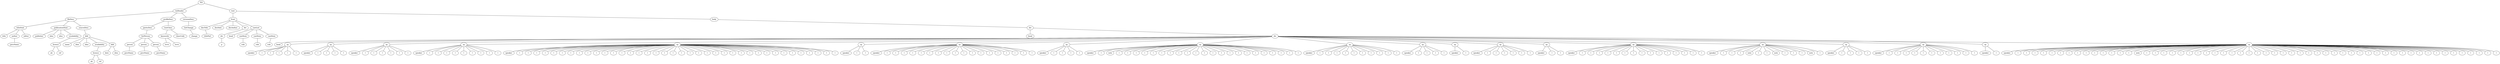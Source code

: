 graph Tree {
	"t0" [label = "TEI"];
	"t1" [label = "teiHeader"];
	"t2" [label = "fileDesc"];
	"t3" [label = "titleStmt"];
	"t4" [label = "title"];
	"t5" [label = "author"];
	"t6" [label = "persName"];
	"t7" [label = "editor"];
	"t8" [label = "publicationStmt"];
	"t9" [label = "publisher"];
	"t10" [label = "idno"];
	"t11" [label = "idno"];
	"t12" [label = "availability"];
	"t13" [label = "licence"];
	"t14" [label = "ab"];
	"t15" [label = "ref"];
	"t16" [label = "sourceDesc"];
	"t17" [label = "bibl"];
	"t18" [label = "name"];
	"t19" [label = "idno"];
	"t20" [label = "idno"];
	"t21" [label = "availability"];
	"t22" [label = "licence"];
	"t23" [label = "ab"];
	"t24" [label = "ref"];
	"t25" [label = "bibl"];
	"t26" [label = "date"];
	"t27" [label = "idno"];
	"t28" [label = "profileDesc"];
	"t29" [label = "particDesc"];
	"t30" [label = "listPerson"];
	"t31" [label = "person"];
	"t32" [label = "persName"];
	"t33" [label = "person"];
	"t34" [label = "persName"];
	"t35" [label = "person"];
	"t36" [label = "persName"];
	"t37" [label = "textClass"];
	"t38" [label = "keywords"];
	"t39" [label = "term"];
	"t40" [label = "term"];
	"t41" [label = "classCode"];
	"t42" [label = "revisionDesc"];
	"t43" [label = "listChange"];
	"t44" [label = "change"];
	"t45" [label = "text"];
	"t46" [label = "front"];
	"t47" [label = "docTitle"];
	"t48" [label = "titlePart"];
	"t49" [label = "docDate"];
	"t50" [label = "docAuthor"];
	"t51" [label = "div"];
	"t52" [label = "div"];
	"t53" [label = "p"];
	"t54" [label = "castList"];
	"t55" [label = "head"];
	"t56" [label = "castItem"];
	"t57" [label = "role"];
	"t58" [label = "castItem"];
	"t59" [label = "role"];
	"t60" [label = "castItem"];
	"t61" [label = "role"];
	"t62" [label = "body"];
	"t63" [label = "div"];
	"t64" [label = "head"];
	"t65" [label = "div"];
	"t66" [label = "head"];
	"t67" [label = "sp"];
	"t68" [label = "speaker"];
	"t69" [label = "l"];
	"t70" [label = "l"];
	"t71" [label = "l"];
	"t72" [label = "l"];
	"t73" [label = "l"];
	"t74" [label = "sp"];
	"t75" [label = "speaker"];
	"t76" [label = "l"];
	"t77" [label = "l"];
	"t78" [label = "l"];
	"t79" [label = "l"];
	"t80" [label = "sp"];
	"t81" [label = "speaker"];
	"t82" [label = "l"];
	"t83" [label = "l"];
	"t84" [label = "l"];
	"t85" [label = "l"];
	"t86" [label = "l"];
	"t87" [label = "l"];
	"t88" [label = "sp"];
	"t89" [label = "speaker"];
	"t90" [label = "l"];
	"t91" [label = "l"];
	"t92" [label = "l"];
	"t93" [label = "l"];
	"t94" [label = "l"];
	"t95" [label = "l"];
	"t96" [label = "l"];
	"t97" [label = "l"];
	"t98" [label = "l"];
	"t99" [label = "sp"];
	"t100" [label = "speaker"];
	"t101" [label = "l"];
	"t102" [label = "l"];
	"t103" [label = "l"];
	"t104" [label = "l"];
	"t105" [label = "l"];
	"t106" [label = "l"];
	"t107" [label = "l"];
	"t108" [label = "l"];
	"t109" [label = "l"];
	"t110" [label = "l"];
	"t111" [label = "l"];
	"t112" [label = "l"];
	"t113" [label = "l"];
	"t114" [label = "l"];
	"t115" [label = "l"];
	"t116" [label = "l"];
	"t117" [label = "l"];
	"t118" [label = "l"];
	"t119" [label = "l"];
	"t120" [label = "l"];
	"t121" [label = "l"];
	"t122" [label = "l"];
	"t123" [label = "l"];
	"t124" [label = "l"];
	"t125" [label = "l"];
	"t126" [label = "l"];
	"t127" [label = "l"];
	"t128" [label = "l"];
	"t129" [label = "l"];
	"t130" [label = "l"];
	"t131" [label = "l"];
	"t132" [label = "l"];
	"t133" [label = "l"];
	"t134" [label = "l"];
	"t135" [label = "l"];
	"t136" [label = "l"];
	"t137" [label = "l"];
	"t138" [label = "l"];
	"t139" [label = "sp"];
	"t140" [label = "speaker"];
	"t141" [label = "l"];
	"t142" [label = "l"];
	"t143" [label = "sp"];
	"t144" [label = "speaker"];
	"t145" [label = "l"];
	"t146" [label = "l"];
	"t147" [label = "l"];
	"t148" [label = "l"];
	"t149" [label = "l"];
	"t150" [label = "l"];
	"t151" [label = "l"];
	"t152" [label = "l"];
	"t153" [label = "l"];
	"t154" [label = "l"];
	"t155" [label = "l"];
	"t156" [label = "l"];
	"t157" [label = "l"];
	"t158" [label = "l"];
	"t159" [label = "l"];
	"t160" [label = "l"];
	"t161" [label = "l"];
	"t162" [label = "l"];
	"t163" [label = "sp"];
	"t164" [label = "speaker"];
	"t165" [label = "l"];
	"t166" [label = "l"];
	"t167" [label = "l"];
	"t168" [label = "l"];
	"t169" [label = "sp"];
	"t170" [label = "speaker"];
	"t171" [label = "l"];
	"t172" [label = "note"];
	"t173" [label = "l"];
	"t174" [label = "l"];
	"t175" [label = "l"];
	"t176" [label = "l"];
	"t177" [label = "l"];
	"t178" [label = "l"];
	"t179" [label = "l"];
	"t180" [label = "l"];
	"t181" [label = "l"];
	"t182" [label = "l"];
	"t183" [label = "l"];
	"t184" [label = "l"];
	"t185" [label = "l"];
	"t186" [label = "l"];
	"t187" [label = "l"];
	"t188" [label = "l"];
	"t189" [label = "l"];
	"t190" [label = "l"];
	"t191" [label = "l"];
	"t192" [label = "l"];
	"t193" [label = "l"];
	"t194" [label = "l"];
	"t195" [label = "sp"];
	"t196" [label = "speaker"];
	"t197" [label = "l"];
	"t198" [label = "l"];
	"t199" [label = "l"];
	"t200" [label = "l"];
	"t201" [label = "l"];
	"t202" [label = "l"];
	"t203" [label = "l"];
	"t204" [label = "l"];
	"t205" [label = "l"];
	"t206" [label = "l"];
	"t207" [label = "sp"];
	"t208" [label = "speaker"];
	"t209" [label = "l"];
	"t210" [label = "l"];
	"t211" [label = "l"];
	"t212" [label = "l"];
	"t213" [label = "sp"];
	"t214" [label = "speaker"];
	"t215" [label = "l"];
	"t216" [label = "sp"];
	"t217" [label = "speaker"];
	"t218" [label = "l"];
	"t219" [label = "l"];
	"t220" [label = "l"];
	"t221" [label = "l"];
	"t222" [label = "l"];
	"t223" [label = "l"];
	"t224" [label = "sp"];
	"t225" [label = "speaker"];
	"t226" [label = "l"];
	"t227" [label = "l"];
	"t228" [label = "sp"];
	"t229" [label = "speaker"];
	"t230" [label = "l"];
	"t231" [label = "l"];
	"t232" [label = "l"];
	"t233" [label = "l"];
	"t234" [label = "l"];
	"t235" [label = "l"];
	"t236" [label = "l"];
	"t237" [label = "l"];
	"t238" [label = "l"];
	"t239" [label = "l"];
	"t240" [label = "l"];
	"t241" [label = "l"];
	"t242" [label = "l"];
	"t243" [label = "l"];
	"t244" [label = "l"];
	"t245" [label = "sp"];
	"t246" [label = "speaker"];
	"t247" [label = "l"];
	"t248" [label = "l"];
	"t249" [label = "l"];
	"t250" [label = "note"];
	"t251" [label = "l"];
	"t252" [label = "l"];
	"t253" [label = "note"];
	"t254" [label = "l"];
	"t255" [label = "l"];
	"t256" [label = "l"];
	"t257" [label = "note"];
	"t258" [label = "l"];
	"t259" [label = "sp"];
	"t260" [label = "speaker"];
	"t261" [label = "l"];
	"t262" [label = "l"];
	"t263" [label = "l"];
	"t264" [label = "l"];
	"t265" [label = "sp"];
	"t266" [label = "speaker"];
	"t267" [label = "l"];
	"t268" [label = "l"];
	"t269" [label = "l"];
	"t270" [label = "l"];
	"t271" [label = "l"];
	"t272" [label = "l"];
	"t273" [label = "l"];
	"t274" [label = "l"];
	"t275" [label = "l"];
	"t276" [label = "l"];
	"t277" [label = "l"];
	"t278" [label = "sp"];
	"t279" [label = "speaker"];
	"t280" [label = "l"];
	"t281" [label = "sp"];
	"t282" [label = "speaker"];
	"t283" [label = "l"];
	"t284" [label = "l"];
	"t285" [label = "l"];
	"t286" [label = "l"];
	"t287" [label = "l"];
	"t288" [label = "l"];
	"t289" [label = "l"];
	"t290" [label = "l"];
	"t291" [label = "l"];
	"t292" [label = "l"];
	"t293" [label = "l"];
	"t294" [label = "l"];
	"t295" [label = "l"];
	"t296" [label = "l"];
	"t297" [label = "note"];
	"t298" [label = "l"];
	"t299" [label = "l"];
	"t300" [label = "l"];
	"t301" [label = "l"];
	"t302" [label = "l"];
	"t303" [label = "l"];
	"t304" [label = "l"];
	"t305" [label = "l"];
	"t306" [label = "l"];
	"t307" [label = "l"];
	"t308" [label = "l"];
	"t309" [label = "l"];
	"t310" [label = "l"];
	"t311" [label = "l"];
	"t312" [label = "l"];
	"t313" [label = "l"];
	"t314" [label = "l"];
	"t315" [label = "l"];
	"t316" [label = "l"];
	"t317" [label = "l"];
	"t318" [label = "l"];
	"t319" [label = "l"];
	"t320" [label = "l"];
	"t321" [label = "l"];
	"t322" [label = "l"];
	"t323" [label = "l"];
	"t324" [label = "l"];
	"t325" [label = "l"];
	"t326" [label = "l"];
	"t327" [label = "l"];
	"t328" [label = "l"];
	"t329" [label = "l"];
	"t330" [label = "l"];
	"t331" [label = "l"];
	"t332" [label = "l"];
	"t333" [label = "l"];
	"t334" [label = "l"];
	"t335" [label = "l"];
	"t336" [label = "l"];
	"t337" [label = "l"];
	"t338" [label = "l"];
	"t339" [label = "l"];
	"t0" -- "t1";
	"t1" -- "t2";
	"t2" -- "t3";
	"t3" -- "t4";
	"t3" -- "t5";
	"t5" -- "t6";
	"t3" -- "t7";
	"t2" -- "t8";
	"t8" -- "t9";
	"t8" -- "t10";
	"t8" -- "t11";
	"t8" -- "t12";
	"t12" -- "t13";
	"t13" -- "t14";
	"t13" -- "t15";
	"t2" -- "t16";
	"t16" -- "t17";
	"t17" -- "t18";
	"t17" -- "t19";
	"t17" -- "t20";
	"t17" -- "t21";
	"t21" -- "t22";
	"t22" -- "t23";
	"t22" -- "t24";
	"t17" -- "t25";
	"t25" -- "t26";
	"t25" -- "t27";
	"t1" -- "t28";
	"t28" -- "t29";
	"t29" -- "t30";
	"t30" -- "t31";
	"t31" -- "t32";
	"t30" -- "t33";
	"t33" -- "t34";
	"t30" -- "t35";
	"t35" -- "t36";
	"t28" -- "t37";
	"t37" -- "t38";
	"t38" -- "t39";
	"t38" -- "t40";
	"t37" -- "t41";
	"t1" -- "t42";
	"t42" -- "t43";
	"t43" -- "t44";
	"t0" -- "t45";
	"t45" -- "t46";
	"t46" -- "t47";
	"t47" -- "t48";
	"t46" -- "t49";
	"t46" -- "t50";
	"t46" -- "t51";
	"t51" -- "t52";
	"t52" -- "t53";
	"t46" -- "t54";
	"t54" -- "t55";
	"t54" -- "t56";
	"t56" -- "t57";
	"t54" -- "t58";
	"t58" -- "t59";
	"t54" -- "t60";
	"t60" -- "t61";
	"t45" -- "t62";
	"t62" -- "t63";
	"t63" -- "t64";
	"t63" -- "t65";
	"t65" -- "t66";
	"t65" -- "t67";
	"t67" -- "t68";
	"t67" -- "t69";
	"t67" -- "t70";
	"t67" -- "t71";
	"t67" -- "t72";
	"t67" -- "t73";
	"t65" -- "t74";
	"t74" -- "t75";
	"t74" -- "t76";
	"t74" -- "t77";
	"t74" -- "t78";
	"t74" -- "t79";
	"t65" -- "t80";
	"t80" -- "t81";
	"t80" -- "t82";
	"t80" -- "t83";
	"t80" -- "t84";
	"t80" -- "t85";
	"t80" -- "t86";
	"t80" -- "t87";
	"t65" -- "t88";
	"t88" -- "t89";
	"t88" -- "t90";
	"t88" -- "t91";
	"t88" -- "t92";
	"t88" -- "t93";
	"t88" -- "t94";
	"t88" -- "t95";
	"t88" -- "t96";
	"t88" -- "t97";
	"t88" -- "t98";
	"t65" -- "t99";
	"t99" -- "t100";
	"t99" -- "t101";
	"t99" -- "t102";
	"t99" -- "t103";
	"t99" -- "t104";
	"t99" -- "t105";
	"t99" -- "t106";
	"t99" -- "t107";
	"t99" -- "t108";
	"t99" -- "t109";
	"t99" -- "t110";
	"t99" -- "t111";
	"t99" -- "t112";
	"t99" -- "t113";
	"t99" -- "t114";
	"t99" -- "t115";
	"t99" -- "t116";
	"t99" -- "t117";
	"t99" -- "t118";
	"t99" -- "t119";
	"t99" -- "t120";
	"t99" -- "t121";
	"t99" -- "t122";
	"t99" -- "t123";
	"t99" -- "t124";
	"t99" -- "t125";
	"t99" -- "t126";
	"t99" -- "t127";
	"t99" -- "t128";
	"t99" -- "t129";
	"t99" -- "t130";
	"t99" -- "t131";
	"t99" -- "t132";
	"t99" -- "t133";
	"t99" -- "t134";
	"t99" -- "t135";
	"t99" -- "t136";
	"t99" -- "t137";
	"t99" -- "t138";
	"t65" -- "t139";
	"t139" -- "t140";
	"t139" -- "t141";
	"t139" -- "t142";
	"t65" -- "t143";
	"t143" -- "t144";
	"t143" -- "t145";
	"t143" -- "t146";
	"t143" -- "t147";
	"t143" -- "t148";
	"t143" -- "t149";
	"t143" -- "t150";
	"t143" -- "t151";
	"t143" -- "t152";
	"t143" -- "t153";
	"t143" -- "t154";
	"t143" -- "t155";
	"t143" -- "t156";
	"t143" -- "t157";
	"t143" -- "t158";
	"t143" -- "t159";
	"t143" -- "t160";
	"t143" -- "t161";
	"t143" -- "t162";
	"t65" -- "t163";
	"t163" -- "t164";
	"t163" -- "t165";
	"t163" -- "t166";
	"t163" -- "t167";
	"t163" -- "t168";
	"t65" -- "t169";
	"t169" -- "t170";
	"t169" -- "t171";
	"t169" -- "t172";
	"t169" -- "t173";
	"t169" -- "t174";
	"t169" -- "t175";
	"t169" -- "t176";
	"t169" -- "t177";
	"t169" -- "t178";
	"t169" -- "t179";
	"t169" -- "t180";
	"t169" -- "t181";
	"t169" -- "t182";
	"t169" -- "t183";
	"t169" -- "t184";
	"t169" -- "t185";
	"t169" -- "t186";
	"t169" -- "t187";
	"t169" -- "t188";
	"t169" -- "t189";
	"t169" -- "t190";
	"t169" -- "t191";
	"t169" -- "t192";
	"t169" -- "t193";
	"t169" -- "t194";
	"t65" -- "t195";
	"t195" -- "t196";
	"t195" -- "t197";
	"t195" -- "t198";
	"t195" -- "t199";
	"t195" -- "t200";
	"t195" -- "t201";
	"t195" -- "t202";
	"t195" -- "t203";
	"t195" -- "t204";
	"t195" -- "t205";
	"t195" -- "t206";
	"t65" -- "t207";
	"t207" -- "t208";
	"t207" -- "t209";
	"t207" -- "t210";
	"t207" -- "t211";
	"t207" -- "t212";
	"t65" -- "t213";
	"t213" -- "t214";
	"t213" -- "t215";
	"t65" -- "t216";
	"t216" -- "t217";
	"t216" -- "t218";
	"t216" -- "t219";
	"t216" -- "t220";
	"t216" -- "t221";
	"t216" -- "t222";
	"t216" -- "t223";
	"t65" -- "t224";
	"t224" -- "t225";
	"t224" -- "t226";
	"t224" -- "t227";
	"t65" -- "t228";
	"t228" -- "t229";
	"t228" -- "t230";
	"t228" -- "t231";
	"t228" -- "t232";
	"t228" -- "t233";
	"t228" -- "t234";
	"t228" -- "t235";
	"t228" -- "t236";
	"t228" -- "t237";
	"t228" -- "t238";
	"t228" -- "t239";
	"t228" -- "t240";
	"t228" -- "t241";
	"t228" -- "t242";
	"t228" -- "t243";
	"t228" -- "t244";
	"t65" -- "t245";
	"t245" -- "t246";
	"t245" -- "t247";
	"t245" -- "t248";
	"t245" -- "t249";
	"t245" -- "t250";
	"t245" -- "t251";
	"t245" -- "t252";
	"t245" -- "t253";
	"t245" -- "t254";
	"t245" -- "t255";
	"t245" -- "t256";
	"t245" -- "t257";
	"t245" -- "t258";
	"t65" -- "t259";
	"t259" -- "t260";
	"t259" -- "t261";
	"t259" -- "t262";
	"t259" -- "t263";
	"t259" -- "t264";
	"t65" -- "t265";
	"t265" -- "t266";
	"t265" -- "t267";
	"t265" -- "t268";
	"t265" -- "t269";
	"t265" -- "t270";
	"t265" -- "t271";
	"t265" -- "t272";
	"t265" -- "t273";
	"t265" -- "t274";
	"t265" -- "t275";
	"t265" -- "t276";
	"t265" -- "t277";
	"t65" -- "t278";
	"t278" -- "t279";
	"t278" -- "t280";
	"t65" -- "t281";
	"t281" -- "t282";
	"t281" -- "t283";
	"t281" -- "t284";
	"t281" -- "t285";
	"t281" -- "t286";
	"t281" -- "t287";
	"t281" -- "t288";
	"t281" -- "t289";
	"t281" -- "t290";
	"t281" -- "t291";
	"t281" -- "t292";
	"t281" -- "t293";
	"t281" -- "t294";
	"t281" -- "t295";
	"t281" -- "t296";
	"t281" -- "t297";
	"t281" -- "t298";
	"t281" -- "t299";
	"t281" -- "t300";
	"t281" -- "t301";
	"t281" -- "t302";
	"t281" -- "t303";
	"t281" -- "t304";
	"t281" -- "t305";
	"t281" -- "t306";
	"t281" -- "t307";
	"t281" -- "t308";
	"t281" -- "t309";
	"t281" -- "t310";
	"t281" -- "t311";
	"t281" -- "t312";
	"t281" -- "t313";
	"t281" -- "t314";
	"t281" -- "t315";
	"t281" -- "t316";
	"t281" -- "t317";
	"t281" -- "t318";
	"t281" -- "t319";
	"t281" -- "t320";
	"t281" -- "t321";
	"t281" -- "t322";
	"t281" -- "t323";
	"t281" -- "t324";
	"t281" -- "t325";
	"t281" -- "t326";
	"t281" -- "t327";
	"t281" -- "t328";
	"t281" -- "t329";
	"t281" -- "t330";
	"t281" -- "t331";
	"t281" -- "t332";
	"t281" -- "t333";
	"t281" -- "t334";
	"t281" -- "t335";
	"t281" -- "t336";
	"t281" -- "t337";
	"t281" -- "t338";
	"t281" -- "t339";
}
